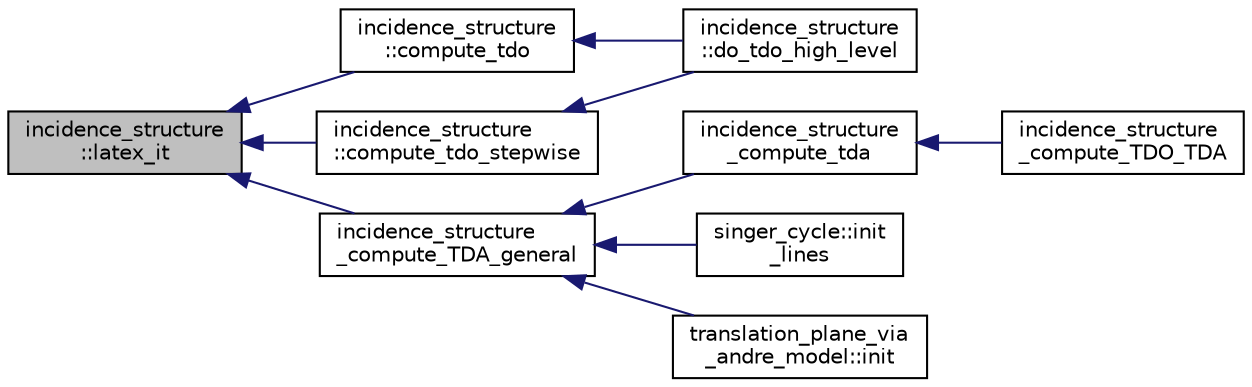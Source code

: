 digraph "incidence_structure::latex_it"
{
  edge [fontname="Helvetica",fontsize="10",labelfontname="Helvetica",labelfontsize="10"];
  node [fontname="Helvetica",fontsize="10",shape=record];
  rankdir="LR";
  Node5249 [label="incidence_structure\l::latex_it",height=0.2,width=0.4,color="black", fillcolor="grey75", style="filled", fontcolor="black"];
  Node5249 -> Node5250 [dir="back",color="midnightblue",fontsize="10",style="solid",fontname="Helvetica"];
  Node5250 [label="incidence_structure\l::compute_tdo",height=0.2,width=0.4,color="black", fillcolor="white", style="filled",URL="$da/d8a/classincidence__structure.html#a74cfa0336bdb1b0d0eace43f330a2b0f"];
  Node5250 -> Node5251 [dir="back",color="midnightblue",fontsize="10",style="solid",fontname="Helvetica"];
  Node5251 [label="incidence_structure\l::do_tdo_high_level",height=0.2,width=0.4,color="black", fillcolor="white", style="filled",URL="$da/d8a/classincidence__structure.html#a8840e820448ad980279f244a90888b77"];
  Node5249 -> Node5252 [dir="back",color="midnightblue",fontsize="10",style="solid",fontname="Helvetica"];
  Node5252 [label="incidence_structure\l::compute_tdo_stepwise",height=0.2,width=0.4,color="black", fillcolor="white", style="filled",URL="$da/d8a/classincidence__structure.html#a91a7039b74c96b39bcd084b02181f191"];
  Node5252 -> Node5251 [dir="back",color="midnightblue",fontsize="10",style="solid",fontname="Helvetica"];
  Node5249 -> Node5253 [dir="back",color="midnightblue",fontsize="10",style="solid",fontname="Helvetica"];
  Node5253 [label="incidence_structure\l_compute_TDA_general",height=0.2,width=0.4,color="black", fillcolor="white", style="filled",URL="$df/d74/tl__geometry_8h.html#a21ab759f6e646f3fe703c17f39361448"];
  Node5253 -> Node5254 [dir="back",color="midnightblue",fontsize="10",style="solid",fontname="Helvetica"];
  Node5254 [label="incidence_structure\l_compute_tda",height=0.2,width=0.4,color="black", fillcolor="white", style="filled",URL="$df/d74/tl__geometry_8h.html#ab3a7584f120bbaf752a5bd831d3ebf72"];
  Node5254 -> Node5255 [dir="back",color="midnightblue",fontsize="10",style="solid",fontname="Helvetica"];
  Node5255 [label="incidence_structure\l_compute_TDO_TDA",height=0.2,width=0.4,color="black", fillcolor="white", style="filled",URL="$df/d74/tl__geometry_8h.html#a63d0e7a207e173b92c0e560df4d8e980"];
  Node5253 -> Node5256 [dir="back",color="midnightblue",fontsize="10",style="solid",fontname="Helvetica"];
  Node5256 [label="singer_cycle::init\l_lines",height=0.2,width=0.4,color="black", fillcolor="white", style="filled",URL="$d8/d13/classsinger__cycle.html#a817cbf613596d5db2cf5e926db8fa328"];
  Node5253 -> Node5257 [dir="back",color="midnightblue",fontsize="10",style="solid",fontname="Helvetica"];
  Node5257 [label="translation_plane_via\l_andre_model::init",height=0.2,width=0.4,color="black", fillcolor="white", style="filled",URL="$d1/dcc/classtranslation__plane__via__andre__model.html#adb424599de168ade331979a9218ee07b"];
}
